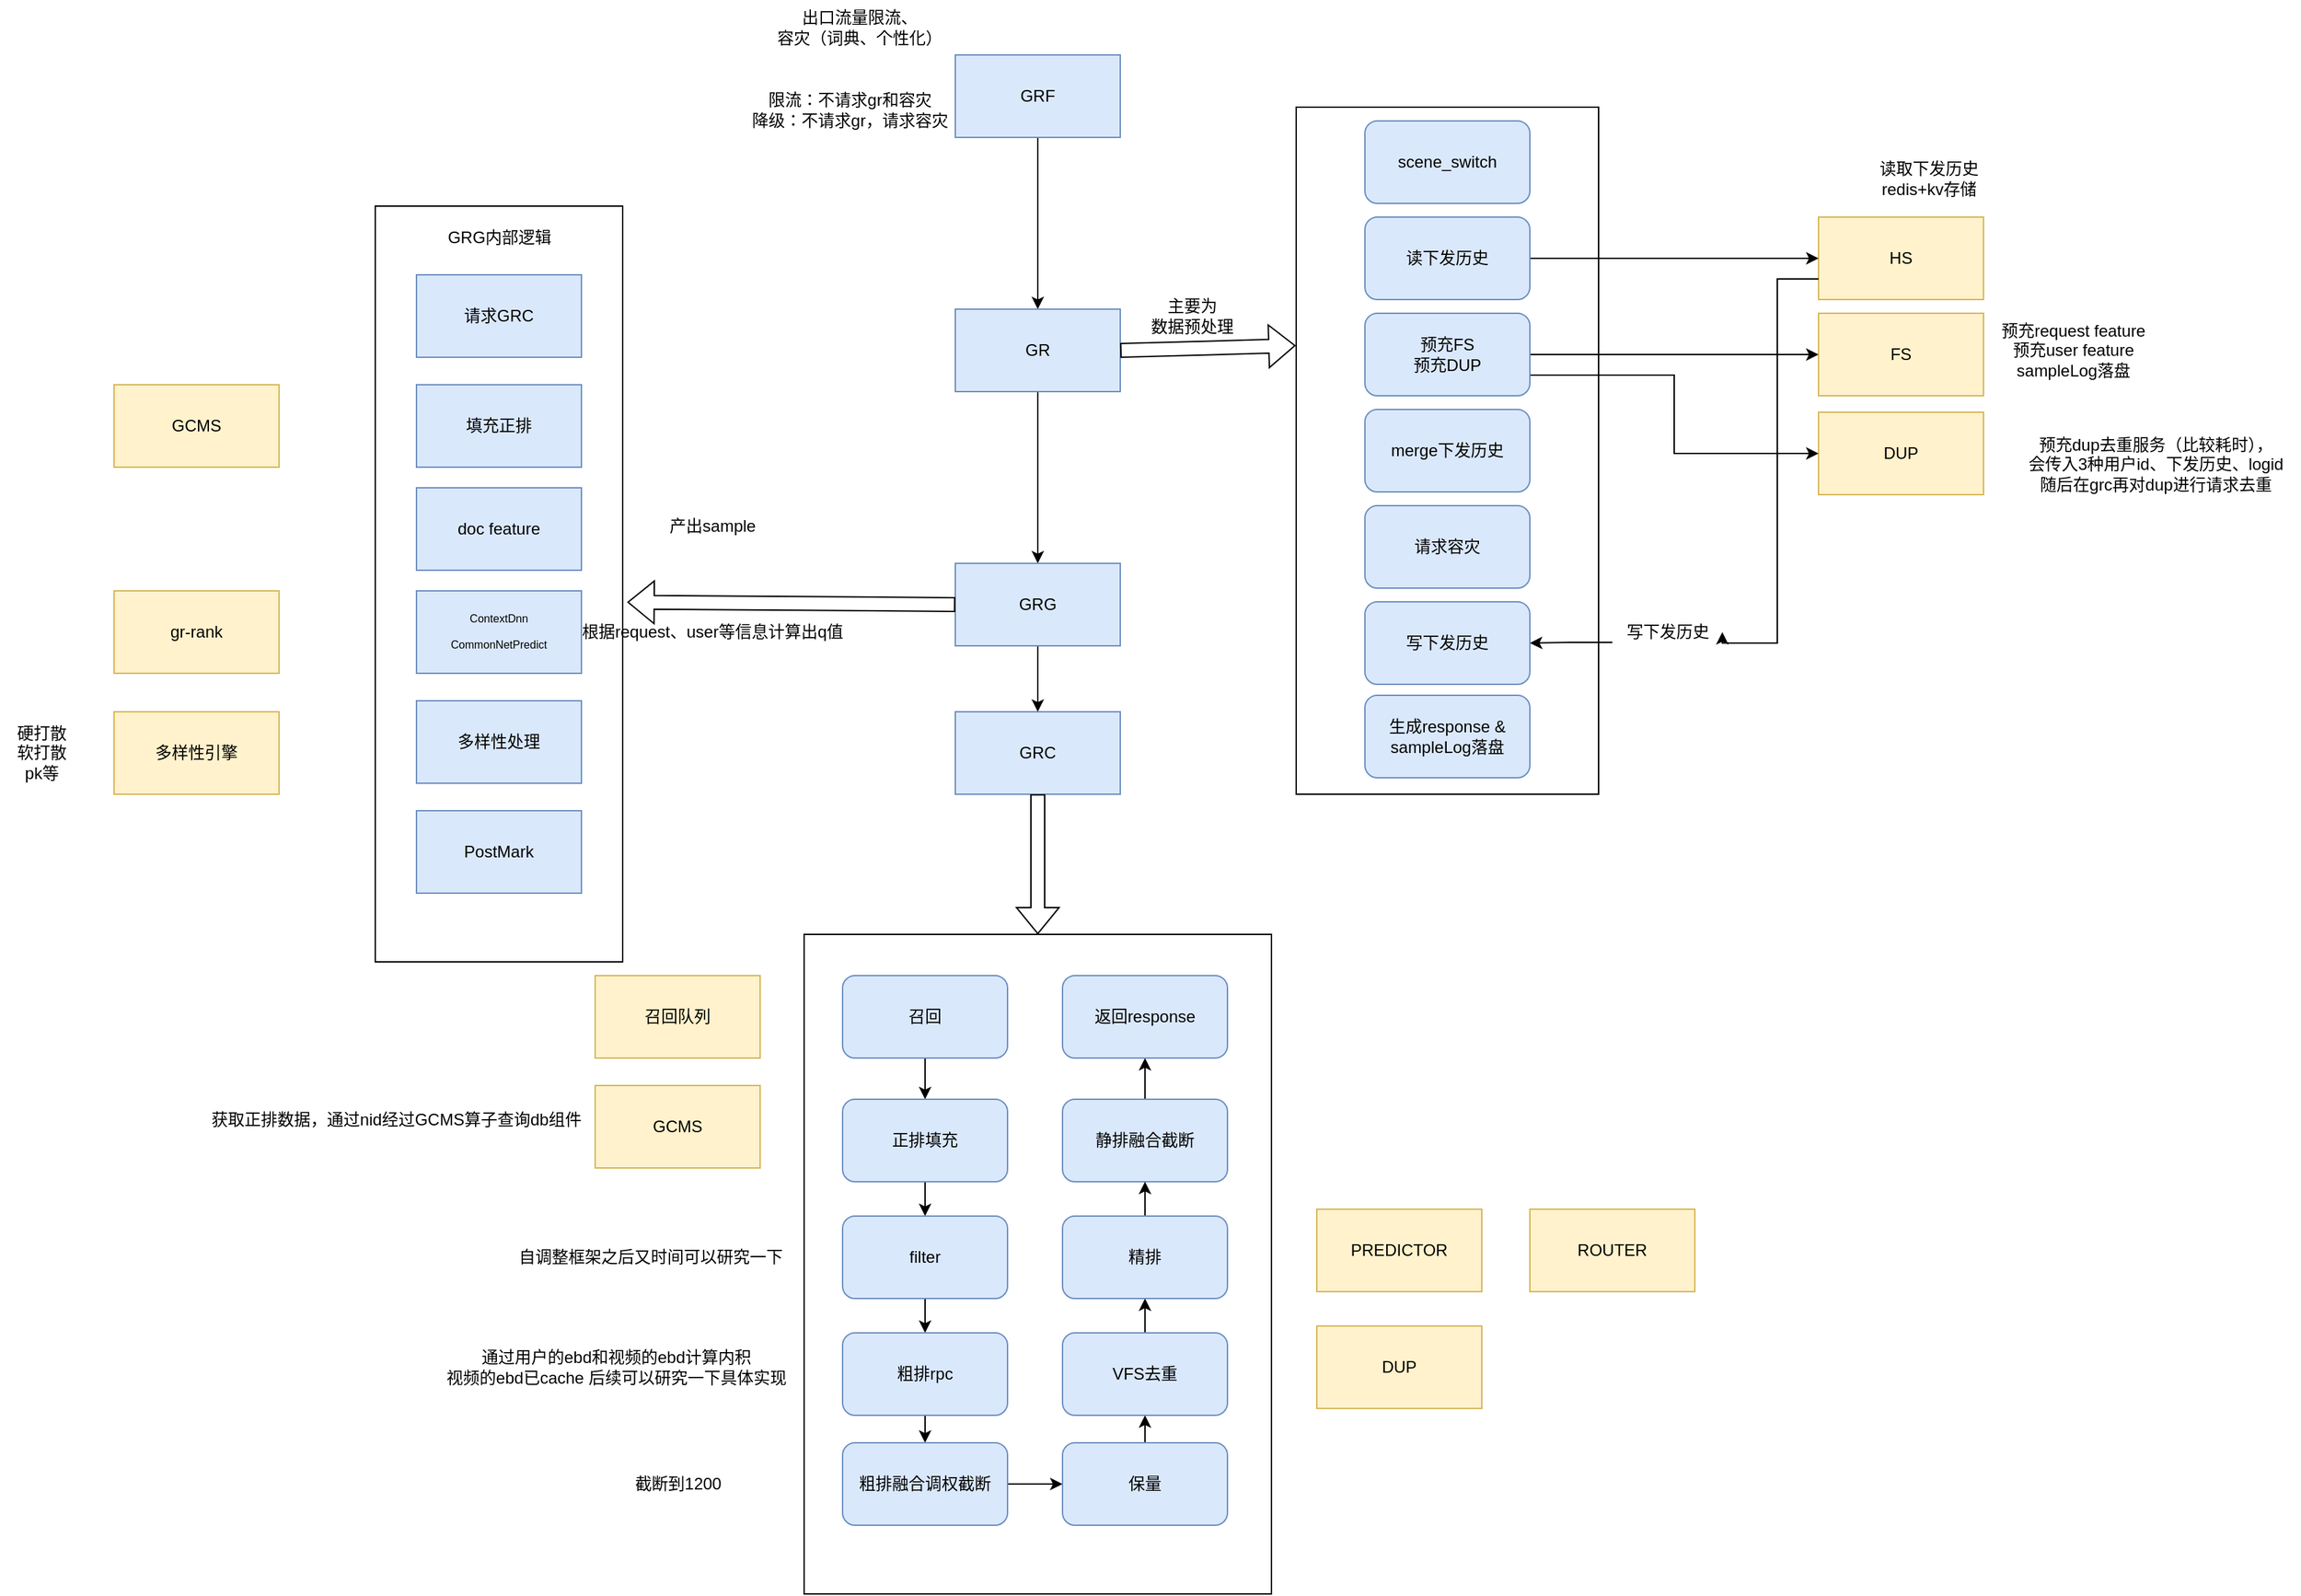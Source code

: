 <mxfile version="21.3.3" type="github">
  <diagram name="第 1 页" id="QQ5DUZMPdBMdV-NvrTkh">
    <mxGraphModel dx="2295" dy="1955" grid="1" gridSize="10" guides="1" tooltips="1" connect="1" arrows="1" fold="1" page="1" pageScale="1" pageWidth="827" pageHeight="1169" math="0" shadow="0">
      <root>
        <mxCell id="0" />
        <mxCell id="1" parent="0" />
        <mxCell id="vb6RrWnZcn55ZTF9AjC0-39" value="" style="rounded=0;whiteSpace=wrap;html=1;" vertex="1" parent="1">
          <mxGeometry x="172" y="530" width="340" height="480" as="geometry" />
        </mxCell>
        <mxCell id="vb6RrWnZcn55ZTF9AjC0-8" value="" style="rounded=0;whiteSpace=wrap;html=1;" vertex="1" parent="1">
          <mxGeometry x="530" y="-72" width="220" height="500" as="geometry" />
        </mxCell>
        <mxCell id="vb6RrWnZcn55ZTF9AjC0-4" value="" style="rounded=0;whiteSpace=wrap;html=1;" vertex="1" parent="1">
          <mxGeometry x="-140" width="180" height="550" as="geometry" />
        </mxCell>
        <mxCell id="IrhJn4OxgV6IGc6ftHIg-12" style="edgeStyle=orthogonalEdgeStyle;rounded=0;orthogonalLoop=1;jettySize=auto;html=1;exitX=0.5;exitY=1;exitDx=0;exitDy=0;entryX=0.5;entryY=0;entryDx=0;entryDy=0;" parent="1" source="IrhJn4OxgV6IGc6ftHIg-1" target="IrhJn4OxgV6IGc6ftHIg-2" edge="1">
          <mxGeometry relative="1" as="geometry" />
        </mxCell>
        <mxCell id="IrhJn4OxgV6IGc6ftHIg-1" value="GRF&lt;br&gt;" style="rounded=0;whiteSpace=wrap;html=1;fillColor=#dae8fc;strokeColor=#6c8ebf;" parent="1" vertex="1">
          <mxGeometry x="282" y="-110" width="120" height="60" as="geometry" />
        </mxCell>
        <mxCell id="kAsav_l6BgtBwGgB8YG2-3" style="edgeStyle=orthogonalEdgeStyle;rounded=0;orthogonalLoop=1;jettySize=auto;html=1;exitX=0.5;exitY=1;exitDx=0;exitDy=0;entryX=0.5;entryY=0;entryDx=0;entryDy=0;" parent="1" source="IrhJn4OxgV6IGc6ftHIg-2" target="IrhJn4OxgV6IGc6ftHIg-17" edge="1">
          <mxGeometry relative="1" as="geometry" />
        </mxCell>
        <mxCell id="IrhJn4OxgV6IGc6ftHIg-2" value="GR" style="rounded=0;whiteSpace=wrap;html=1;fillColor=#dae8fc;strokeColor=#6c8ebf;" parent="1" vertex="1">
          <mxGeometry x="282" y="75" width="120" height="60" as="geometry" />
        </mxCell>
        <mxCell id="IrhJn4OxgV6IGc6ftHIg-4" value="出口流量限流、&lt;br&gt;容灾（词典、个性化）" style="text;html=1;align=center;verticalAlign=middle;resizable=0;points=[];autosize=1;strokeColor=none;fillColor=none;" parent="1" vertex="1">
          <mxGeometry x="142" y="-150" width="140" height="40" as="geometry" />
        </mxCell>
        <mxCell id="vb6RrWnZcn55ZTF9AjC0-20" style="edgeStyle=orthogonalEdgeStyle;rounded=0;orthogonalLoop=1;jettySize=auto;html=1;exitX=0;exitY=0.75;exitDx=0;exitDy=0;entryX=1;entryY=0.5;entryDx=0;entryDy=0;" edge="1" parent="1" source="vb6RrWnZcn55ZTF9AjC0-21" target="vb6RrWnZcn55ZTF9AjC0-15">
          <mxGeometry relative="1" as="geometry">
            <Array as="points" />
          </mxGeometry>
        </mxCell>
        <mxCell id="IrhJn4OxgV6IGc6ftHIg-5" value="HS" style="rounded=0;whiteSpace=wrap;html=1;fillColor=#fff2cc;strokeColor=#d6b656;" parent="1" vertex="1">
          <mxGeometry x="910" y="8" width="120" height="60" as="geometry" />
        </mxCell>
        <mxCell id="IrhJn4OxgV6IGc6ftHIg-7" value="DUP" style="rounded=0;whiteSpace=wrap;html=1;fillColor=#fff2cc;strokeColor=#d6b656;" parent="1" vertex="1">
          <mxGeometry x="910" y="150" width="120" height="60" as="geometry" />
        </mxCell>
        <mxCell id="IrhJn4OxgV6IGc6ftHIg-9" value="主要为&lt;br&gt;数据预处理" style="text;html=1;align=center;verticalAlign=middle;resizable=0;points=[];autosize=1;strokeColor=none;fillColor=none;" parent="1" vertex="1">
          <mxGeometry x="414" y="60" width="80" height="40" as="geometry" />
        </mxCell>
        <mxCell id="IrhJn4OxgV6IGc6ftHIg-10" value="FS" style="rounded=0;whiteSpace=wrap;html=1;fillColor=#fff2cc;strokeColor=#d6b656;" parent="1" vertex="1">
          <mxGeometry x="910" y="78" width="120" height="60" as="geometry" />
        </mxCell>
        <mxCell id="IrhJn4OxgV6IGc6ftHIg-13" value="预充request feature&lt;br&gt;预充user feature&lt;br&gt;sampleLog落盘" style="text;html=1;align=center;verticalAlign=middle;resizable=0;points=[];autosize=1;strokeColor=none;fillColor=none;" parent="1" vertex="1">
          <mxGeometry x="1030" y="75" width="130" height="60" as="geometry" />
        </mxCell>
        <mxCell id="IrhJn4OxgV6IGc6ftHIg-14" value="预充dup去重服务（比较耗时），&lt;br&gt;会传入3种用户id、下发历史、logid&lt;br&gt;随后在grc再对dup进行请求去重" style="text;html=1;align=center;verticalAlign=middle;resizable=0;points=[];autosize=1;strokeColor=none;fillColor=none;" parent="1" vertex="1">
          <mxGeometry x="1050" y="158" width="210" height="60" as="geometry" />
        </mxCell>
        <mxCell id="IrhJn4OxgV6IGc6ftHIg-15" value="读取下发历史&lt;br&gt;redis+kv存储" style="text;html=1;align=center;verticalAlign=middle;resizable=0;points=[];autosize=1;strokeColor=none;fillColor=none;" parent="1" vertex="1">
          <mxGeometry x="940" y="-40" width="100" height="40" as="geometry" />
        </mxCell>
        <mxCell id="IrhJn4OxgV6IGc6ftHIg-16" value="GRC" style="rounded=0;whiteSpace=wrap;html=1;fillColor=#dae8fc;strokeColor=#6c8ebf;" parent="1" vertex="1">
          <mxGeometry x="282" y="368" width="120" height="60" as="geometry" />
        </mxCell>
        <mxCell id="kAsav_l6BgtBwGgB8YG2-4" style="edgeStyle=orthogonalEdgeStyle;rounded=0;orthogonalLoop=1;jettySize=auto;html=1;exitX=0.5;exitY=1;exitDx=0;exitDy=0;entryX=0.5;entryY=0;entryDx=0;entryDy=0;" parent="1" source="IrhJn4OxgV6IGc6ftHIg-17" target="IrhJn4OxgV6IGc6ftHIg-16" edge="1">
          <mxGeometry relative="1" as="geometry" />
        </mxCell>
        <mxCell id="IrhJn4OxgV6IGc6ftHIg-17" value="GRG" style="rounded=0;whiteSpace=wrap;html=1;fillColor=#dae8fc;strokeColor=#6c8ebf;" parent="1" vertex="1">
          <mxGeometry x="282" y="260" width="120" height="60" as="geometry" />
        </mxCell>
        <mxCell id="vb6RrWnZcn55ZTF9AjC0-17" style="edgeStyle=orthogonalEdgeStyle;rounded=0;orthogonalLoop=1;jettySize=auto;html=1;exitX=1;exitY=0.5;exitDx=0;exitDy=0;" edge="1" parent="1" source="IrhJn4OxgV6IGc6ftHIg-22" target="IrhJn4OxgV6IGc6ftHIg-5">
          <mxGeometry relative="1" as="geometry" />
        </mxCell>
        <mxCell id="IrhJn4OxgV6IGc6ftHIg-22" value="读下发历史" style="rounded=1;whiteSpace=wrap;html=1;fillColor=#dae8fc;strokeColor=#6c8ebf;" parent="1" vertex="1">
          <mxGeometry x="580" y="8" width="120" height="60" as="geometry" />
        </mxCell>
        <mxCell id="IrhJn4OxgV6IGc6ftHIg-23" value="请求容灾" style="rounded=1;whiteSpace=wrap;html=1;fillColor=#dae8fc;strokeColor=#6c8ebf;" parent="1" vertex="1">
          <mxGeometry x="580" y="218" width="120" height="60" as="geometry" />
        </mxCell>
        <mxCell id="vb6RrWnZcn55ZTF9AjC0-30" style="edgeStyle=orthogonalEdgeStyle;rounded=0;orthogonalLoop=1;jettySize=auto;html=1;exitX=0.5;exitY=1;exitDx=0;exitDy=0;entryX=0.5;entryY=0;entryDx=0;entryDy=0;" edge="1" parent="1" source="IrhJn4OxgV6IGc6ftHIg-24" target="IrhJn4OxgV6IGc6ftHIg-25">
          <mxGeometry relative="1" as="geometry" />
        </mxCell>
        <mxCell id="IrhJn4OxgV6IGc6ftHIg-24" value="召回" style="rounded=1;whiteSpace=wrap;html=1;fillColor=#dae8fc;strokeColor=#6c8ebf;" parent="1" vertex="1">
          <mxGeometry x="200" y="560" width="120" height="60" as="geometry" />
        </mxCell>
        <mxCell id="vb6RrWnZcn55ZTF9AjC0-31" style="edgeStyle=orthogonalEdgeStyle;rounded=0;orthogonalLoop=1;jettySize=auto;html=1;exitX=0.5;exitY=1;exitDx=0;exitDy=0;entryX=0.5;entryY=0;entryDx=0;entryDy=0;" edge="1" parent="1" source="IrhJn4OxgV6IGc6ftHIg-25" target="IrhJn4OxgV6IGc6ftHIg-26">
          <mxGeometry relative="1" as="geometry" />
        </mxCell>
        <mxCell id="IrhJn4OxgV6IGc6ftHIg-25" value="正排填充" style="rounded=1;whiteSpace=wrap;html=1;fillColor=#dae8fc;strokeColor=#6c8ebf;" parent="1" vertex="1">
          <mxGeometry x="200" y="650" width="120" height="60" as="geometry" />
        </mxCell>
        <mxCell id="vb6RrWnZcn55ZTF9AjC0-32" style="edgeStyle=orthogonalEdgeStyle;rounded=0;orthogonalLoop=1;jettySize=auto;html=1;exitX=0.5;exitY=1;exitDx=0;exitDy=0;entryX=0.5;entryY=0;entryDx=0;entryDy=0;" edge="1" parent="1" source="IrhJn4OxgV6IGc6ftHIg-26" target="IrhJn4OxgV6IGc6ftHIg-27">
          <mxGeometry relative="1" as="geometry" />
        </mxCell>
        <mxCell id="IrhJn4OxgV6IGc6ftHIg-26" value="filter" style="rounded=1;whiteSpace=wrap;html=1;fillColor=#dae8fc;strokeColor=#6c8ebf;" parent="1" vertex="1">
          <mxGeometry x="200" y="735" width="120" height="60" as="geometry" />
        </mxCell>
        <mxCell id="vb6RrWnZcn55ZTF9AjC0-33" style="edgeStyle=orthogonalEdgeStyle;rounded=0;orthogonalLoop=1;jettySize=auto;html=1;exitX=0.5;exitY=1;exitDx=0;exitDy=0;entryX=0.5;entryY=0;entryDx=0;entryDy=0;" edge="1" parent="1" source="IrhJn4OxgV6IGc6ftHIg-27" target="IrhJn4OxgV6IGc6ftHIg-28">
          <mxGeometry relative="1" as="geometry" />
        </mxCell>
        <mxCell id="IrhJn4OxgV6IGc6ftHIg-27" value="粗排rpc" style="rounded=1;whiteSpace=wrap;html=1;fillColor=#dae8fc;strokeColor=#6c8ebf;" parent="1" vertex="1">
          <mxGeometry x="200" y="820" width="120" height="60" as="geometry" />
        </mxCell>
        <mxCell id="vb6RrWnZcn55ZTF9AjC0-34" style="edgeStyle=orthogonalEdgeStyle;rounded=0;orthogonalLoop=1;jettySize=auto;html=1;exitX=1;exitY=0.5;exitDx=0;exitDy=0;entryX=0;entryY=0.5;entryDx=0;entryDy=0;" edge="1" parent="1" source="IrhJn4OxgV6IGc6ftHIg-28" target="IrhJn4OxgV6IGc6ftHIg-29">
          <mxGeometry relative="1" as="geometry" />
        </mxCell>
        <mxCell id="IrhJn4OxgV6IGc6ftHIg-28" value="粗排融合调权截断" style="rounded=1;whiteSpace=wrap;html=1;fillColor=#dae8fc;strokeColor=#6c8ebf;" parent="1" vertex="1">
          <mxGeometry x="200" y="900" width="120" height="60" as="geometry" />
        </mxCell>
        <mxCell id="vb6RrWnZcn55ZTF9AjC0-35" style="edgeStyle=orthogonalEdgeStyle;rounded=0;orthogonalLoop=1;jettySize=auto;html=1;exitX=0.5;exitY=0;exitDx=0;exitDy=0;entryX=0.5;entryY=1;entryDx=0;entryDy=0;" edge="1" parent="1" source="IrhJn4OxgV6IGc6ftHIg-29" target="IrhJn4OxgV6IGc6ftHIg-31">
          <mxGeometry relative="1" as="geometry" />
        </mxCell>
        <mxCell id="IrhJn4OxgV6IGc6ftHIg-29" value="保量" style="rounded=1;whiteSpace=wrap;html=1;fillColor=#dae8fc;strokeColor=#6c8ebf;" parent="1" vertex="1">
          <mxGeometry x="360" y="900" width="120" height="60" as="geometry" />
        </mxCell>
        <mxCell id="vb6RrWnZcn55ZTF9AjC0-36" style="edgeStyle=orthogonalEdgeStyle;rounded=0;orthogonalLoop=1;jettySize=auto;html=1;exitX=0.5;exitY=0;exitDx=0;exitDy=0;entryX=0.5;entryY=1;entryDx=0;entryDy=0;" edge="1" parent="1" source="IrhJn4OxgV6IGc6ftHIg-31" target="IrhJn4OxgV6IGc6ftHIg-33">
          <mxGeometry relative="1" as="geometry" />
        </mxCell>
        <mxCell id="IrhJn4OxgV6IGc6ftHIg-31" value="VFS去重" style="rounded=1;whiteSpace=wrap;html=1;fillColor=#dae8fc;strokeColor=#6c8ebf;" parent="1" vertex="1">
          <mxGeometry x="360" y="820" width="120" height="60" as="geometry" />
        </mxCell>
        <mxCell id="vb6RrWnZcn55ZTF9AjC0-38" style="edgeStyle=orthogonalEdgeStyle;rounded=0;orthogonalLoop=1;jettySize=auto;html=1;exitX=0.5;exitY=0;exitDx=0;exitDy=0;entryX=0.5;entryY=1;entryDx=0;entryDy=0;" edge="1" parent="1" source="IrhJn4OxgV6IGc6ftHIg-32" target="IrhJn4OxgV6IGc6ftHIg-49">
          <mxGeometry relative="1" as="geometry" />
        </mxCell>
        <mxCell id="IrhJn4OxgV6IGc6ftHIg-32" value="静排融合截断" style="rounded=1;whiteSpace=wrap;html=1;fillColor=#dae8fc;strokeColor=#6c8ebf;" parent="1" vertex="1">
          <mxGeometry x="360" y="650" width="120" height="60" as="geometry" />
        </mxCell>
        <mxCell id="vb6RrWnZcn55ZTF9AjC0-37" style="edgeStyle=orthogonalEdgeStyle;rounded=0;orthogonalLoop=1;jettySize=auto;html=1;exitX=0.5;exitY=0;exitDx=0;exitDy=0;entryX=0.5;entryY=1;entryDx=0;entryDy=0;" edge="1" parent="1" source="IrhJn4OxgV6IGc6ftHIg-33" target="IrhJn4OxgV6IGc6ftHIg-32">
          <mxGeometry relative="1" as="geometry" />
        </mxCell>
        <mxCell id="IrhJn4OxgV6IGc6ftHIg-33" value="精排" style="rounded=1;whiteSpace=wrap;html=1;fillColor=#dae8fc;strokeColor=#6c8ebf;" parent="1" vertex="1">
          <mxGeometry x="360" y="735" width="120" height="60" as="geometry" />
        </mxCell>
        <mxCell id="IrhJn4OxgV6IGc6ftHIg-37" value="召回队列" style="rounded=0;whiteSpace=wrap;html=1;fillColor=#fff2cc;strokeColor=#d6b656;" parent="1" vertex="1">
          <mxGeometry x="20" y="560" width="120" height="60" as="geometry" />
        </mxCell>
        <mxCell id="IrhJn4OxgV6IGc6ftHIg-40" value="GCMS" style="rounded=0;whiteSpace=wrap;html=1;fillColor=#fff2cc;strokeColor=#d6b656;" parent="1" vertex="1">
          <mxGeometry x="20" y="640" width="120" height="60" as="geometry" />
        </mxCell>
        <mxCell id="IrhJn4OxgV6IGc6ftHIg-41" value="获取正排数据，通过nid经过GCMS算子查询db组件" style="text;html=1;align=center;verticalAlign=middle;resizable=0;points=[];autosize=1;strokeColor=none;fillColor=none;" parent="1" vertex="1">
          <mxGeometry x="-270" y="650" width="290" height="30" as="geometry" />
        </mxCell>
        <mxCell id="IrhJn4OxgV6IGc6ftHIg-42" value="限流：不请求gr和容灾&lt;br&gt;降级：不请求gr，请求容灾" style="text;html=1;align=center;verticalAlign=middle;resizable=0;points=[];autosize=1;strokeColor=none;fillColor=none;" parent="1" vertex="1">
          <mxGeometry x="120" y="-90" width="170" height="40" as="geometry" />
        </mxCell>
        <mxCell id="IrhJn4OxgV6IGc6ftHIg-43" value="自调整框架之后又时间可以研究一下" style="text;html=1;align=center;verticalAlign=middle;resizable=0;points=[];autosize=1;strokeColor=none;fillColor=none;" parent="1" vertex="1">
          <mxGeometry x="-50" y="750" width="220" height="30" as="geometry" />
        </mxCell>
        <mxCell id="IrhJn4OxgV6IGc6ftHIg-44" value="ROUTER" style="rounded=0;whiteSpace=wrap;html=1;fillColor=#fff2cc;strokeColor=#d6b656;" parent="1" vertex="1">
          <mxGeometry x="700" y="730" width="120" height="60" as="geometry" />
        </mxCell>
        <mxCell id="IrhJn4OxgV6IGc6ftHIg-45" value="PREDICTOR" style="rounded=0;whiteSpace=wrap;html=1;fillColor=#fff2cc;strokeColor=#d6b656;" parent="1" vertex="1">
          <mxGeometry x="545" y="730" width="120" height="60" as="geometry" />
        </mxCell>
        <mxCell id="IrhJn4OxgV6IGc6ftHIg-46" value="通过用户的ebd和视频的ebd计算内积&lt;br&gt;视频的ebd已cache 后续可以研究一下具体实现" style="text;html=1;align=center;verticalAlign=middle;resizable=0;points=[];autosize=1;strokeColor=none;fillColor=none;" parent="1" vertex="1">
          <mxGeometry x="-100" y="825" width="270" height="40" as="geometry" />
        </mxCell>
        <mxCell id="IrhJn4OxgV6IGc6ftHIg-47" value="截断到1200" style="text;html=1;align=center;verticalAlign=middle;resizable=0;points=[];autosize=1;strokeColor=none;fillColor=none;" parent="1" vertex="1">
          <mxGeometry x="35" y="915" width="90" height="30" as="geometry" />
        </mxCell>
        <mxCell id="IrhJn4OxgV6IGc6ftHIg-49" value="返回response" style="rounded=1;whiteSpace=wrap;html=1;fillColor=#dae8fc;strokeColor=#6c8ebf;" parent="1" vertex="1">
          <mxGeometry x="360" y="560" width="120" height="60" as="geometry" />
        </mxCell>
        <mxCell id="IrhJn4OxgV6IGc6ftHIg-53" value="DUP" style="rounded=0;whiteSpace=wrap;html=1;fillColor=#fff2cc;strokeColor=#d6b656;" parent="1" vertex="1">
          <mxGeometry x="545" y="815" width="120" height="60" as="geometry" />
        </mxCell>
        <mxCell id="kAsav_l6BgtBwGgB8YG2-5" value="填充正排" style="rounded=0;whiteSpace=wrap;html=1;fillColor=#dae8fc;strokeColor=#6c8ebf;" parent="1" vertex="1">
          <mxGeometry x="-110" y="130" width="120" height="60" as="geometry" />
        </mxCell>
        <mxCell id="kAsav_l6BgtBwGgB8YG2-7" value="doc feature" style="rounded=0;whiteSpace=wrap;html=1;fillColor=#dae8fc;strokeColor=#6c8ebf;" parent="1" vertex="1">
          <mxGeometry x="-110" y="205" width="120" height="60" as="geometry" />
        </mxCell>
        <mxCell id="kAsav_l6BgtBwGgB8YG2-8" value="&lt;h6 style=&quot;padding-left: 0px; line-height: 0%;&quot; data-slate-node=&quot;element&quot; data-indent=&quot;0&quot; data-uuid=&quot;075d0440-fd79-11ed-a62a-c52ae75025c6&quot; data-morpho-type=&quot;heading&quot; class=&quot;mp-heading&quot;&gt;&lt;span style=&quot;font-weight: normal;&quot;&gt;ContextDnn&lt;/span&gt;&lt;/h6&gt;&lt;h6 style=&quot;padding-left: 0px; line-height: 0%;&quot; data-slate-node=&quot;element&quot; data-indent=&quot;0&quot; data-uuid=&quot;075d0440-fd79-11ed-a62a-c52ae75025c6&quot; data-morpho-type=&quot;heading&quot; class=&quot;mp-heading&quot;&gt;&lt;span style=&quot;font-weight: normal;&quot;&gt;CommonNetPredict&lt;/span&gt;&lt;br&gt;&lt;/h6&gt;" style="rounded=0;whiteSpace=wrap;html=1;fillColor=#dae8fc;strokeColor=#6c8ebf;" parent="1" vertex="1">
          <mxGeometry x="-110" y="280" width="120" height="60" as="geometry" />
        </mxCell>
        <mxCell id="kAsav_l6BgtBwGgB8YG2-10" value="多样性处理" style="rounded=0;whiteSpace=wrap;html=1;fillColor=#dae8fc;strokeColor=#6c8ebf;" parent="1" vertex="1">
          <mxGeometry x="-110" y="360" width="120" height="60" as="geometry" />
        </mxCell>
        <mxCell id="kAsav_l6BgtBwGgB8YG2-11" value="PostMark" style="rounded=0;whiteSpace=wrap;html=1;fillColor=#dae8fc;strokeColor=#6c8ebf;" parent="1" vertex="1">
          <mxGeometry x="-110" y="440" width="120" height="60" as="geometry" />
        </mxCell>
        <mxCell id="vb6RrWnZcn55ZTF9AjC0-2" value="产出sample" style="text;html=1;align=center;verticalAlign=middle;resizable=0;points=[];autosize=1;strokeColor=none;fillColor=none;" vertex="1" parent="1">
          <mxGeometry x="60" y="218" width="90" height="30" as="geometry" />
        </mxCell>
        <mxCell id="vb6RrWnZcn55ZTF9AjC0-3" value="硬打散&lt;br&gt;软打散&lt;br&gt;pk等" style="text;html=1;align=center;verticalAlign=middle;resizable=0;points=[];autosize=1;strokeColor=none;fillColor=none;" vertex="1" parent="1">
          <mxGeometry x="-413" y="368" width="60" height="60" as="geometry" />
        </mxCell>
        <mxCell id="vb6RrWnZcn55ZTF9AjC0-6" value="" style="shape=flexArrow;endArrow=classic;html=1;rounded=0;exitX=0;exitY=0.5;exitDx=0;exitDy=0;entryX=1.019;entryY=0.524;entryDx=0;entryDy=0;entryPerimeter=0;" edge="1" parent="1" source="IrhJn4OxgV6IGc6ftHIg-17" target="vb6RrWnZcn55ZTF9AjC0-4">
          <mxGeometry width="50" height="50" relative="1" as="geometry">
            <mxPoint x="160" y="100" as="sourcePoint" />
            <mxPoint x="210" y="50" as="targetPoint" />
          </mxGeometry>
        </mxCell>
        <mxCell id="vb6RrWnZcn55ZTF9AjC0-7" value="GRG内部逻辑" style="text;html=1;align=center;verticalAlign=middle;resizable=0;points=[];autosize=1;strokeColor=none;fillColor=none;" vertex="1" parent="1">
          <mxGeometry x="-100" y="8" width="100" height="30" as="geometry" />
        </mxCell>
        <mxCell id="vb6RrWnZcn55ZTF9AjC0-10" value="" style="shape=flexArrow;endArrow=classic;html=1;rounded=0;exitX=1;exitY=0.5;exitDx=0;exitDy=0;entryX=-0.002;entryY=0.347;entryDx=0;entryDy=0;entryPerimeter=0;" edge="1" parent="1" source="IrhJn4OxgV6IGc6ftHIg-2" target="vb6RrWnZcn55ZTF9AjC0-8">
          <mxGeometry width="50" height="50" relative="1" as="geometry">
            <mxPoint x="480" y="150" as="sourcePoint" />
            <mxPoint x="560" y="110" as="targetPoint" />
          </mxGeometry>
        </mxCell>
        <mxCell id="vb6RrWnZcn55ZTF9AjC0-11" value="scene_switch" style="rounded=1;whiteSpace=wrap;html=1;fillColor=#dae8fc;strokeColor=#6c8ebf;" vertex="1" parent="1">
          <mxGeometry x="580" y="-62" width="120" height="60" as="geometry" />
        </mxCell>
        <mxCell id="vb6RrWnZcn55ZTF9AjC0-18" style="edgeStyle=orthogonalEdgeStyle;rounded=0;orthogonalLoop=1;jettySize=auto;html=1;exitX=1;exitY=0.5;exitDx=0;exitDy=0;entryX=0;entryY=0.5;entryDx=0;entryDy=0;" edge="1" parent="1" source="vb6RrWnZcn55ZTF9AjC0-12" target="IrhJn4OxgV6IGc6ftHIg-10">
          <mxGeometry relative="1" as="geometry" />
        </mxCell>
        <mxCell id="vb6RrWnZcn55ZTF9AjC0-19" style="edgeStyle=orthogonalEdgeStyle;rounded=0;orthogonalLoop=1;jettySize=auto;html=1;exitX=1;exitY=0.75;exitDx=0;exitDy=0;entryX=0;entryY=0.5;entryDx=0;entryDy=0;" edge="1" parent="1" source="vb6RrWnZcn55ZTF9AjC0-12" target="IrhJn4OxgV6IGc6ftHIg-7">
          <mxGeometry relative="1" as="geometry" />
        </mxCell>
        <mxCell id="vb6RrWnZcn55ZTF9AjC0-12" value="预充FS&lt;br&gt;预充DUP" style="rounded=1;whiteSpace=wrap;html=1;fillColor=#dae8fc;strokeColor=#6c8ebf;" vertex="1" parent="1">
          <mxGeometry x="580" y="78" width="120" height="60" as="geometry" />
        </mxCell>
        <mxCell id="vb6RrWnZcn55ZTF9AjC0-13" value="merge下发历史" style="rounded=1;whiteSpace=wrap;html=1;fillColor=#dae8fc;strokeColor=#6c8ebf;" vertex="1" parent="1">
          <mxGeometry x="580" y="148" width="120" height="60" as="geometry" />
        </mxCell>
        <mxCell id="vb6RrWnZcn55ZTF9AjC0-15" value="写下发历史" style="rounded=1;whiteSpace=wrap;html=1;fillColor=#dae8fc;strokeColor=#6c8ebf;" vertex="1" parent="1">
          <mxGeometry x="580" y="288" width="120" height="60" as="geometry" />
        </mxCell>
        <mxCell id="vb6RrWnZcn55ZTF9AjC0-16" value="生成response &amp;amp;&lt;br&gt;sampleLog落盘" style="rounded=1;whiteSpace=wrap;html=1;fillColor=#dae8fc;strokeColor=#6c8ebf;" vertex="1" parent="1">
          <mxGeometry x="580" y="356" width="120" height="60" as="geometry" />
        </mxCell>
        <mxCell id="vb6RrWnZcn55ZTF9AjC0-23" value="" style="edgeStyle=orthogonalEdgeStyle;rounded=0;orthogonalLoop=1;jettySize=auto;html=1;exitX=0;exitY=0.75;exitDx=0;exitDy=0;entryX=1;entryY=0.5;entryDx=0;entryDy=0;" edge="1" parent="1" source="IrhJn4OxgV6IGc6ftHIg-5" target="vb6RrWnZcn55ZTF9AjC0-21">
          <mxGeometry relative="1" as="geometry">
            <mxPoint x="910" y="53" as="sourcePoint" />
            <mxPoint x="700" y="318" as="targetPoint" />
            <Array as="points">
              <mxPoint x="880" y="53" />
              <mxPoint x="880" y="318" />
              <mxPoint x="840" y="318" />
            </Array>
          </mxGeometry>
        </mxCell>
        <mxCell id="vb6RrWnZcn55ZTF9AjC0-21" value="写下发历史" style="text;html=1;align=center;verticalAlign=middle;resizable=0;points=[];autosize=1;strokeColor=none;fillColor=none;" vertex="1" parent="1">
          <mxGeometry x="760" y="295" width="80" height="30" as="geometry" />
        </mxCell>
        <mxCell id="vb6RrWnZcn55ZTF9AjC0-24" value="GCMS" style="rounded=0;whiteSpace=wrap;html=1;fillColor=#fff2cc;strokeColor=#d6b656;" vertex="1" parent="1">
          <mxGeometry x="-330" y="130" width="120" height="60" as="geometry" />
        </mxCell>
        <mxCell id="vb6RrWnZcn55ZTF9AjC0-25" value="gr-rank" style="rounded=0;whiteSpace=wrap;html=1;fillColor=#fff2cc;strokeColor=#d6b656;" vertex="1" parent="1">
          <mxGeometry x="-330" y="280" width="120" height="60" as="geometry" />
        </mxCell>
        <mxCell id="vb6RrWnZcn55ZTF9AjC0-26" value="请求GRC" style="rounded=0;whiteSpace=wrap;html=1;fillColor=#dae8fc;strokeColor=#6c8ebf;" vertex="1" parent="1">
          <mxGeometry x="-110" y="50" width="120" height="60" as="geometry" />
        </mxCell>
        <mxCell id="vb6RrWnZcn55ZTF9AjC0-28" value="根据request、user等信息计算出q值" style="text;html=1;align=center;verticalAlign=middle;resizable=0;points=[];autosize=1;strokeColor=none;fillColor=none;" vertex="1" parent="1">
          <mxGeometry y="295" width="210" height="30" as="geometry" />
        </mxCell>
        <mxCell id="vb6RrWnZcn55ZTF9AjC0-29" value="多样性引擎" style="rounded=0;whiteSpace=wrap;html=1;fillColor=#fff2cc;strokeColor=#d6b656;" vertex="1" parent="1">
          <mxGeometry x="-330" y="368" width="120" height="60" as="geometry" />
        </mxCell>
        <mxCell id="vb6RrWnZcn55ZTF9AjC0-41" value="" style="shape=flexArrow;endArrow=classic;html=1;rounded=0;exitX=0.5;exitY=1;exitDx=0;exitDy=0;entryX=0.5;entryY=0;entryDx=0;entryDy=0;" edge="1" parent="1" source="IrhJn4OxgV6IGc6ftHIg-16" target="vb6RrWnZcn55ZTF9AjC0-39">
          <mxGeometry width="50" height="50" relative="1" as="geometry">
            <mxPoint x="320" y="500" as="sourcePoint" />
            <mxPoint x="370" y="450" as="targetPoint" />
          </mxGeometry>
        </mxCell>
      </root>
    </mxGraphModel>
  </diagram>
</mxfile>
